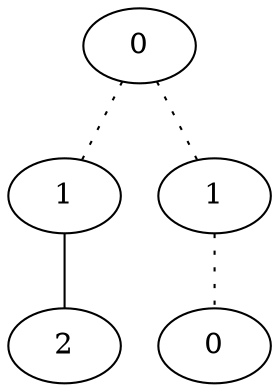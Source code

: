 graph {
a0[label=0];
a1[label=1];
a2[label=2];
a3[label=1];
a4[label=0];
a0 -- a1 [style=dotted];
a0 -- a3 [style=dotted];
a1 -- a2;
a3 -- a4 [style=dotted];
}
